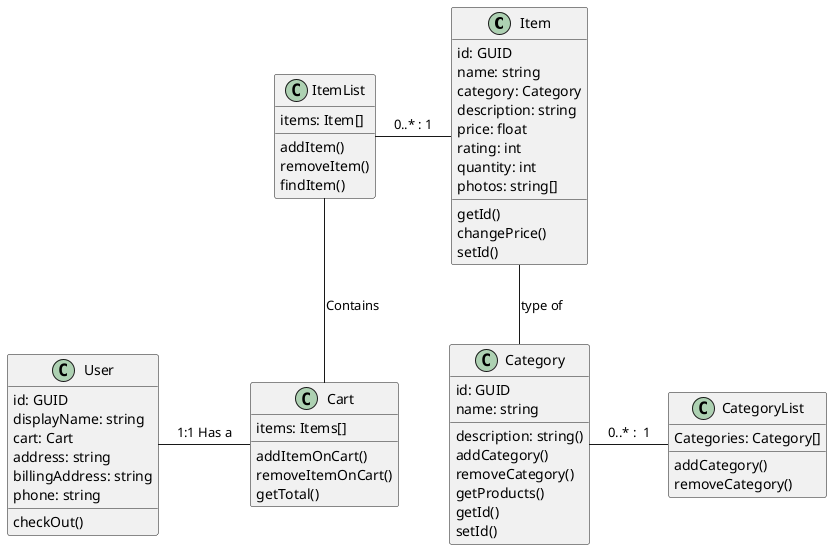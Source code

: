 @startuml Shoemart
class Item {
    id: GUID
    name: string
    category: Category
    description: string
    price: float
    rating: int
    quantity: int
    photos: string[]
    getId()
    changePrice()
    setId()
}

class User {
    id: GUID
    displayName: string
    cart: Cart
    address: string
    billingAddress: string
    phone: string
    checkOut()
}

class ItemList {
    items: Item[]
    addItem()
    removeItem()
    findItem()
}

class Category {
    id: GUID
    name: string
    description: string()
    addCategory()
    removeCategory()
    getProducts()
    getId()
    setId()
}

class CategoryList {
    Categories: Category[]
    addCategory()
    removeCategory()
}

class Cart {
    items: Items[]
    addItemOnCart()
    removeItemOnCart()
    getTotal()
}

ItemList -- Cart: Contains
ItemList - Item: 0..* : 1
Item -- Category: type of
Category - CategoryList: 0..* :  1
User - Cart: 1:1 Has a
@enduml